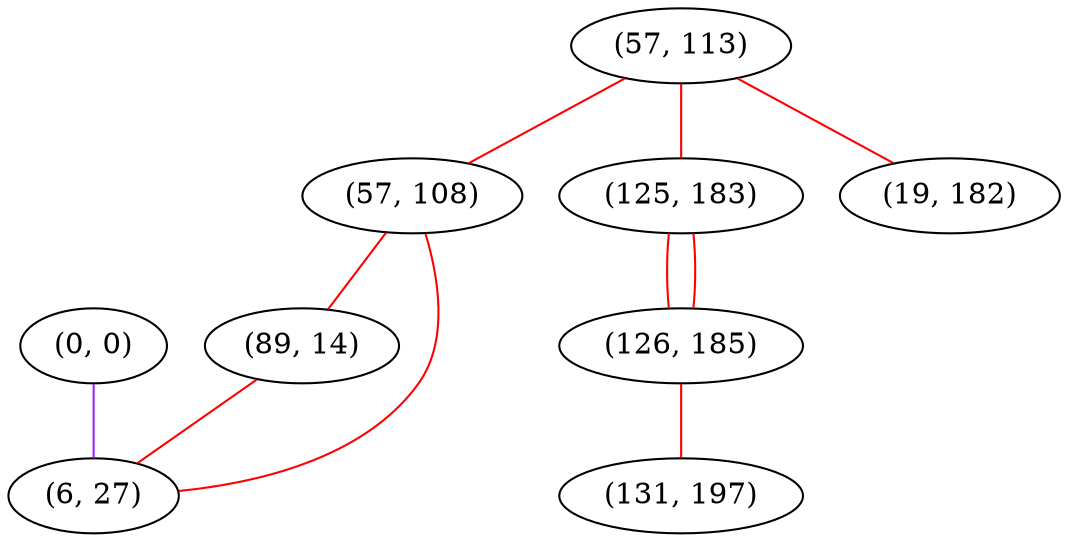 graph "" {
"(0, 0)";
"(57, 113)";
"(57, 108)";
"(125, 183)";
"(89, 14)";
"(19, 182)";
"(6, 27)";
"(126, 185)";
"(131, 197)";
"(0, 0)" -- "(6, 27)"  [color=purple, key=0, weight=4];
"(57, 113)" -- "(125, 183)"  [color=red, key=0, weight=1];
"(57, 113)" -- "(57, 108)"  [color=red, key=0, weight=1];
"(57, 113)" -- "(19, 182)"  [color=red, key=0, weight=1];
"(57, 108)" -- "(6, 27)"  [color=red, key=0, weight=1];
"(57, 108)" -- "(89, 14)"  [color=red, key=0, weight=1];
"(125, 183)" -- "(126, 185)"  [color=red, key=0, weight=1];
"(125, 183)" -- "(126, 185)"  [color=red, key=1, weight=1];
"(89, 14)" -- "(6, 27)"  [color=red, key=0, weight=1];
"(126, 185)" -- "(131, 197)"  [color=red, key=0, weight=1];
}
